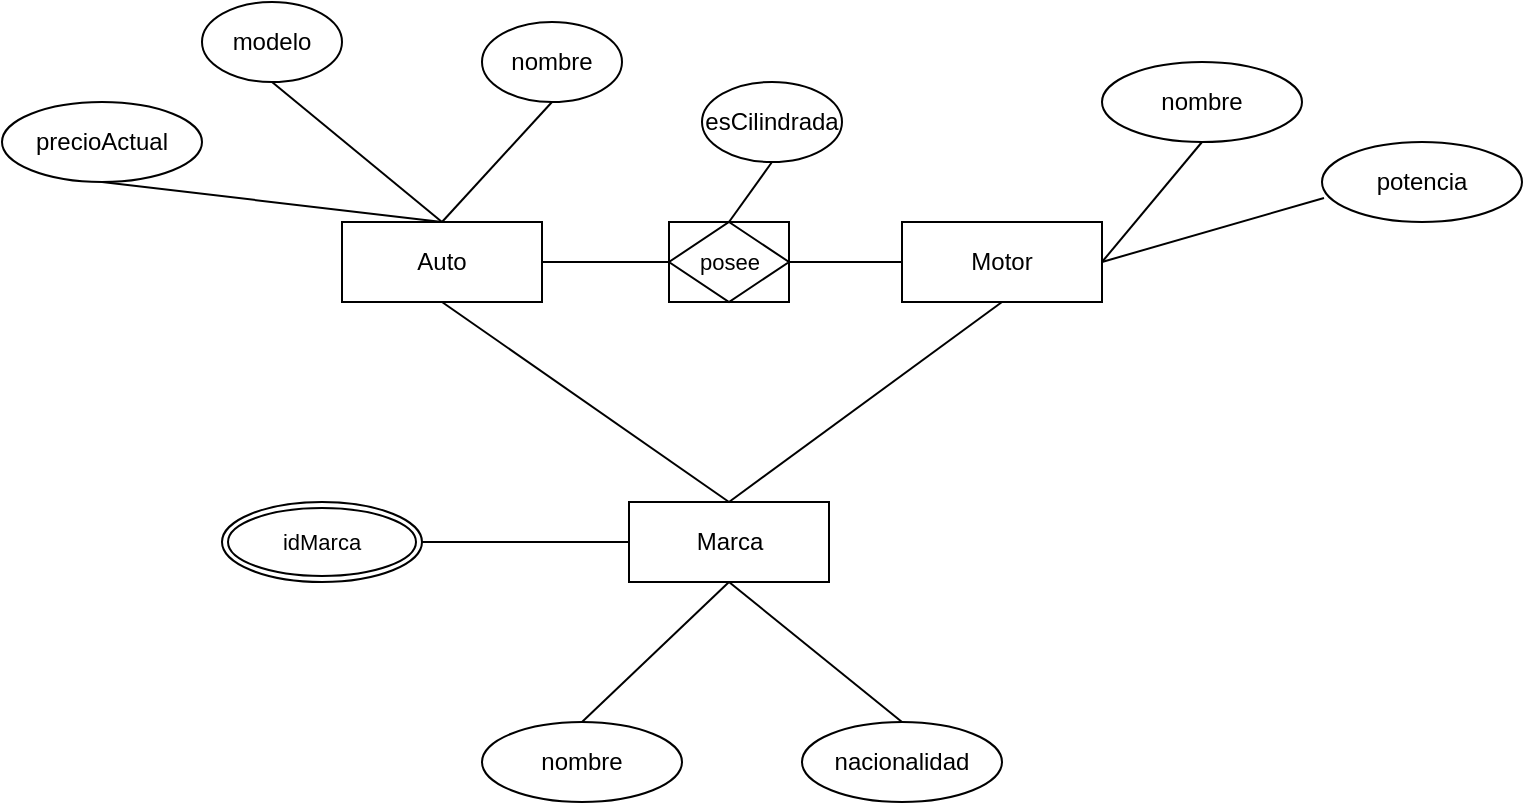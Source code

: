 <mxfile version="28.2.3">
  <diagram name="Página-1" id="_cb5u5iKu5a3XmMETtHB">
    <mxGraphModel dx="1105" dy="473" grid="1" gridSize="10" guides="1" tooltips="1" connect="1" arrows="1" fold="1" page="1" pageScale="1" pageWidth="827" pageHeight="1169" math="0" shadow="0">
      <root>
        <mxCell id="0" />
        <mxCell id="1" parent="0" />
        <mxCell id="2acji9MZQdLfNy8mzV6S-17" style="edgeStyle=none;shape=connector;rounded=0;orthogonalLoop=1;jettySize=auto;html=1;exitX=1;exitY=0.5;exitDx=0;exitDy=0;entryX=0;entryY=0.5;entryDx=0;entryDy=0;strokeColor=default;align=center;verticalAlign=middle;fontFamily=Helvetica;fontSize=11;fontColor=default;labelBackgroundColor=default;endArrow=none;" edge="1" parent="1" source="2acji9MZQdLfNy8mzV6S-18" target="2acji9MZQdLfNy8mzV6S-7">
          <mxGeometry relative="1" as="geometry" />
        </mxCell>
        <mxCell id="2acji9MZQdLfNy8mzV6S-1" value="Auto" style="whiteSpace=wrap;html=1;align=center;" vertex="1" parent="1">
          <mxGeometry x="190" y="230" width="100" height="40" as="geometry" />
        </mxCell>
        <mxCell id="2acji9MZQdLfNy8mzV6S-13" style="edgeStyle=none;shape=connector;rounded=0;orthogonalLoop=1;jettySize=auto;html=1;exitX=0.5;exitY=1;exitDx=0;exitDy=0;entryX=0.5;entryY=0;entryDx=0;entryDy=0;strokeColor=default;align=center;verticalAlign=middle;fontFamily=Helvetica;fontSize=11;fontColor=default;labelBackgroundColor=default;endArrow=none;" edge="1" parent="1" source="2acji9MZQdLfNy8mzV6S-3" target="2acji9MZQdLfNy8mzV6S-1">
          <mxGeometry relative="1" as="geometry" />
        </mxCell>
        <mxCell id="2acji9MZQdLfNy8mzV6S-3" value="modelo" style="ellipse;whiteSpace=wrap;html=1;align=center;" vertex="1" parent="1">
          <mxGeometry x="120" y="120" width="70" height="40" as="geometry" />
        </mxCell>
        <mxCell id="2acji9MZQdLfNy8mzV6S-15" style="edgeStyle=none;shape=connector;rounded=0;orthogonalLoop=1;jettySize=auto;html=1;exitX=0.5;exitY=1;exitDx=0;exitDy=0;entryX=0.5;entryY=0;entryDx=0;entryDy=0;strokeColor=default;align=center;verticalAlign=middle;fontFamily=Helvetica;fontSize=11;fontColor=default;labelBackgroundColor=default;endArrow=none;" edge="1" parent="1" source="2acji9MZQdLfNy8mzV6S-5" target="2acji9MZQdLfNy8mzV6S-1">
          <mxGeometry relative="1" as="geometry" />
        </mxCell>
        <mxCell id="2acji9MZQdLfNy8mzV6S-5" value="nombre" style="ellipse;whiteSpace=wrap;html=1;align=center;" vertex="1" parent="1">
          <mxGeometry x="260" y="130" width="70" height="40" as="geometry" />
        </mxCell>
        <mxCell id="2acji9MZQdLfNy8mzV6S-16" style="edgeStyle=none;shape=connector;rounded=0;orthogonalLoop=1;jettySize=auto;html=1;exitX=0.5;exitY=1;exitDx=0;exitDy=0;entryX=0.5;entryY=0;entryDx=0;entryDy=0;strokeColor=default;align=center;verticalAlign=middle;fontFamily=Helvetica;fontSize=11;fontColor=default;labelBackgroundColor=default;endArrow=none;" edge="1" parent="1" source="2acji9MZQdLfNy8mzV6S-6" target="2acji9MZQdLfNy8mzV6S-1">
          <mxGeometry relative="1" as="geometry" />
        </mxCell>
        <mxCell id="2acji9MZQdLfNy8mzV6S-6" value="precioActual" style="ellipse;whiteSpace=wrap;html=1;align=center;" vertex="1" parent="1">
          <mxGeometry x="20" y="170" width="100" height="40" as="geometry" />
        </mxCell>
        <mxCell id="2acji9MZQdLfNy8mzV6S-24" style="edgeStyle=none;shape=connector;rounded=0;orthogonalLoop=1;jettySize=auto;html=1;exitX=1;exitY=0.5;exitDx=0;exitDy=0;entryX=0.5;entryY=1;entryDx=0;entryDy=0;strokeColor=default;align=center;verticalAlign=middle;fontFamily=Helvetica;fontSize=11;fontColor=default;labelBackgroundColor=default;endArrow=none;" edge="1" parent="1" source="2acji9MZQdLfNy8mzV6S-7" target="2acji9MZQdLfNy8mzV6S-8">
          <mxGeometry relative="1" as="geometry" />
        </mxCell>
        <mxCell id="2acji9MZQdLfNy8mzV6S-30" style="edgeStyle=none;shape=connector;rounded=0;orthogonalLoop=1;jettySize=auto;html=1;exitX=0.5;exitY=1;exitDx=0;exitDy=0;entryX=0.5;entryY=0;entryDx=0;entryDy=0;strokeColor=default;align=center;verticalAlign=middle;fontFamily=Helvetica;fontSize=11;fontColor=default;labelBackgroundColor=default;endArrow=none;" edge="1" parent="1" source="2acji9MZQdLfNy8mzV6S-7" target="2acji9MZQdLfNy8mzV6S-27">
          <mxGeometry relative="1" as="geometry" />
        </mxCell>
        <mxCell id="2acji9MZQdLfNy8mzV6S-7" value="Motor" style="whiteSpace=wrap;html=1;align=center;" vertex="1" parent="1">
          <mxGeometry x="470" y="230" width="100" height="40" as="geometry" />
        </mxCell>
        <mxCell id="2acji9MZQdLfNy8mzV6S-8" value="nombre" style="ellipse;whiteSpace=wrap;html=1;align=center;" vertex="1" parent="1">
          <mxGeometry x="570" y="150" width="100" height="40" as="geometry" />
        </mxCell>
        <mxCell id="2acji9MZQdLfNy8mzV6S-9" value="potencia" style="ellipse;whiteSpace=wrap;html=1;align=center;" vertex="1" parent="1">
          <mxGeometry x="680" y="190" width="100" height="40" as="geometry" />
        </mxCell>
        <mxCell id="2acji9MZQdLfNy8mzV6S-19" value="" style="edgeStyle=none;shape=connector;rounded=0;orthogonalLoop=1;jettySize=auto;html=1;exitX=1;exitY=0.5;exitDx=0;exitDy=0;entryX=0;entryY=0.5;entryDx=0;entryDy=0;strokeColor=default;align=center;verticalAlign=middle;fontFamily=Helvetica;fontSize=11;fontColor=default;labelBackgroundColor=default;endArrow=none;" edge="1" parent="1" source="2acji9MZQdLfNy8mzV6S-1" target="2acji9MZQdLfNy8mzV6S-18">
          <mxGeometry relative="1" as="geometry">
            <mxPoint x="290" y="250" as="sourcePoint" />
            <mxPoint x="470" y="250" as="targetPoint" />
          </mxGeometry>
        </mxCell>
        <mxCell id="2acji9MZQdLfNy8mzV6S-18" value="posee" style="shape=associativeEntity;whiteSpace=wrap;html=1;align=center;fontFamily=Helvetica;fontSize=11;fontColor=default;labelBackgroundColor=default;" vertex="1" parent="1">
          <mxGeometry x="353.5" y="230" width="60" height="40" as="geometry" />
        </mxCell>
        <mxCell id="2acji9MZQdLfNy8mzV6S-22" style="edgeStyle=none;shape=connector;rounded=0;orthogonalLoop=1;jettySize=auto;html=1;exitX=0.5;exitY=1;exitDx=0;exitDy=0;entryX=0.5;entryY=0;entryDx=0;entryDy=0;strokeColor=default;align=center;verticalAlign=middle;fontFamily=Helvetica;fontSize=11;fontColor=default;labelBackgroundColor=default;endArrow=none;" edge="1" parent="1" source="2acji9MZQdLfNy8mzV6S-20" target="2acji9MZQdLfNy8mzV6S-18">
          <mxGeometry relative="1" as="geometry" />
        </mxCell>
        <mxCell id="2acji9MZQdLfNy8mzV6S-20" value="esCilindrada" style="ellipse;whiteSpace=wrap;html=1;align=center;" vertex="1" parent="1">
          <mxGeometry x="370" y="160" width="70" height="40" as="geometry" />
        </mxCell>
        <mxCell id="2acji9MZQdLfNy8mzV6S-25" style="edgeStyle=none;shape=connector;rounded=0;orthogonalLoop=1;jettySize=auto;html=1;exitX=1;exitY=0.5;exitDx=0;exitDy=0;entryX=0.01;entryY=0.7;entryDx=0;entryDy=0;entryPerimeter=0;strokeColor=default;align=center;verticalAlign=middle;fontFamily=Helvetica;fontSize=11;fontColor=default;labelBackgroundColor=default;endArrow=none;" edge="1" parent="1" source="2acji9MZQdLfNy8mzV6S-7" target="2acji9MZQdLfNy8mzV6S-9">
          <mxGeometry relative="1" as="geometry" />
        </mxCell>
        <mxCell id="2acji9MZQdLfNy8mzV6S-29" style="edgeStyle=none;shape=connector;rounded=0;orthogonalLoop=1;jettySize=auto;html=1;exitX=0.5;exitY=0;exitDx=0;exitDy=0;entryX=0.5;entryY=1;entryDx=0;entryDy=0;strokeColor=default;align=center;verticalAlign=middle;fontFamily=Helvetica;fontSize=11;fontColor=default;labelBackgroundColor=default;endArrow=none;" edge="1" parent="1" source="2acji9MZQdLfNy8mzV6S-27" target="2acji9MZQdLfNy8mzV6S-1">
          <mxGeometry relative="1" as="geometry" />
        </mxCell>
        <mxCell id="2acji9MZQdLfNy8mzV6S-27" value="Marca" style="whiteSpace=wrap;html=1;align=center;" vertex="1" parent="1">
          <mxGeometry x="333.5" y="370" width="100" height="40" as="geometry" />
        </mxCell>
        <mxCell id="2acji9MZQdLfNy8mzV6S-31" style="edgeStyle=none;shape=connector;rounded=0;orthogonalLoop=1;jettySize=auto;html=1;exitX=0.5;exitY=0;exitDx=0;exitDy=0;entryX=0.5;entryY=1;entryDx=0;entryDy=0;strokeColor=default;align=center;verticalAlign=middle;fontFamily=Helvetica;fontSize=11;fontColor=default;labelBackgroundColor=default;endArrow=none;" edge="1" parent="1" source="2acji9MZQdLfNy8mzV6S-28" target="2acji9MZQdLfNy8mzV6S-27">
          <mxGeometry relative="1" as="geometry" />
        </mxCell>
        <mxCell id="2acji9MZQdLfNy8mzV6S-28" value="nombre" style="ellipse;whiteSpace=wrap;html=1;align=center;" vertex="1" parent="1">
          <mxGeometry x="260" y="480" width="100" height="40" as="geometry" />
        </mxCell>
        <mxCell id="2acji9MZQdLfNy8mzV6S-34" style="edgeStyle=none;shape=connector;rounded=0;orthogonalLoop=1;jettySize=auto;html=1;exitX=1;exitY=0.5;exitDx=0;exitDy=0;strokeColor=default;align=center;verticalAlign=middle;fontFamily=Helvetica;fontSize=11;fontColor=default;labelBackgroundColor=default;endArrow=none;entryX=0;entryY=0.5;entryDx=0;entryDy=0;" edge="1" parent="1" source="2acji9MZQdLfNy8mzV6S-33" target="2acji9MZQdLfNy8mzV6S-27">
          <mxGeometry relative="1" as="geometry">
            <mxPoint x="300" y="370" as="targetPoint" />
          </mxGeometry>
        </mxCell>
        <mxCell id="2acji9MZQdLfNy8mzV6S-33" value="idMarca" style="ellipse;shape=doubleEllipse;margin=3;whiteSpace=wrap;html=1;align=center;fontFamily=Helvetica;fontSize=11;fontColor=default;labelBackgroundColor=default;" vertex="1" parent="1">
          <mxGeometry x="130" y="370" width="100" height="40" as="geometry" />
        </mxCell>
        <mxCell id="2acji9MZQdLfNy8mzV6S-36" style="edgeStyle=none;shape=connector;rounded=0;orthogonalLoop=1;jettySize=auto;html=1;exitX=0.5;exitY=0;exitDx=0;exitDy=0;entryX=0.5;entryY=1;entryDx=0;entryDy=0;strokeColor=default;align=center;verticalAlign=middle;fontFamily=Helvetica;fontSize=11;fontColor=default;labelBackgroundColor=default;endArrow=none;" edge="1" parent="1" source="2acji9MZQdLfNy8mzV6S-35" target="2acji9MZQdLfNy8mzV6S-27">
          <mxGeometry relative="1" as="geometry" />
        </mxCell>
        <mxCell id="2acji9MZQdLfNy8mzV6S-35" value="nacionalidad" style="ellipse;whiteSpace=wrap;html=1;align=center;" vertex="1" parent="1">
          <mxGeometry x="420" y="480" width="100" height="40" as="geometry" />
        </mxCell>
      </root>
    </mxGraphModel>
  </diagram>
</mxfile>
